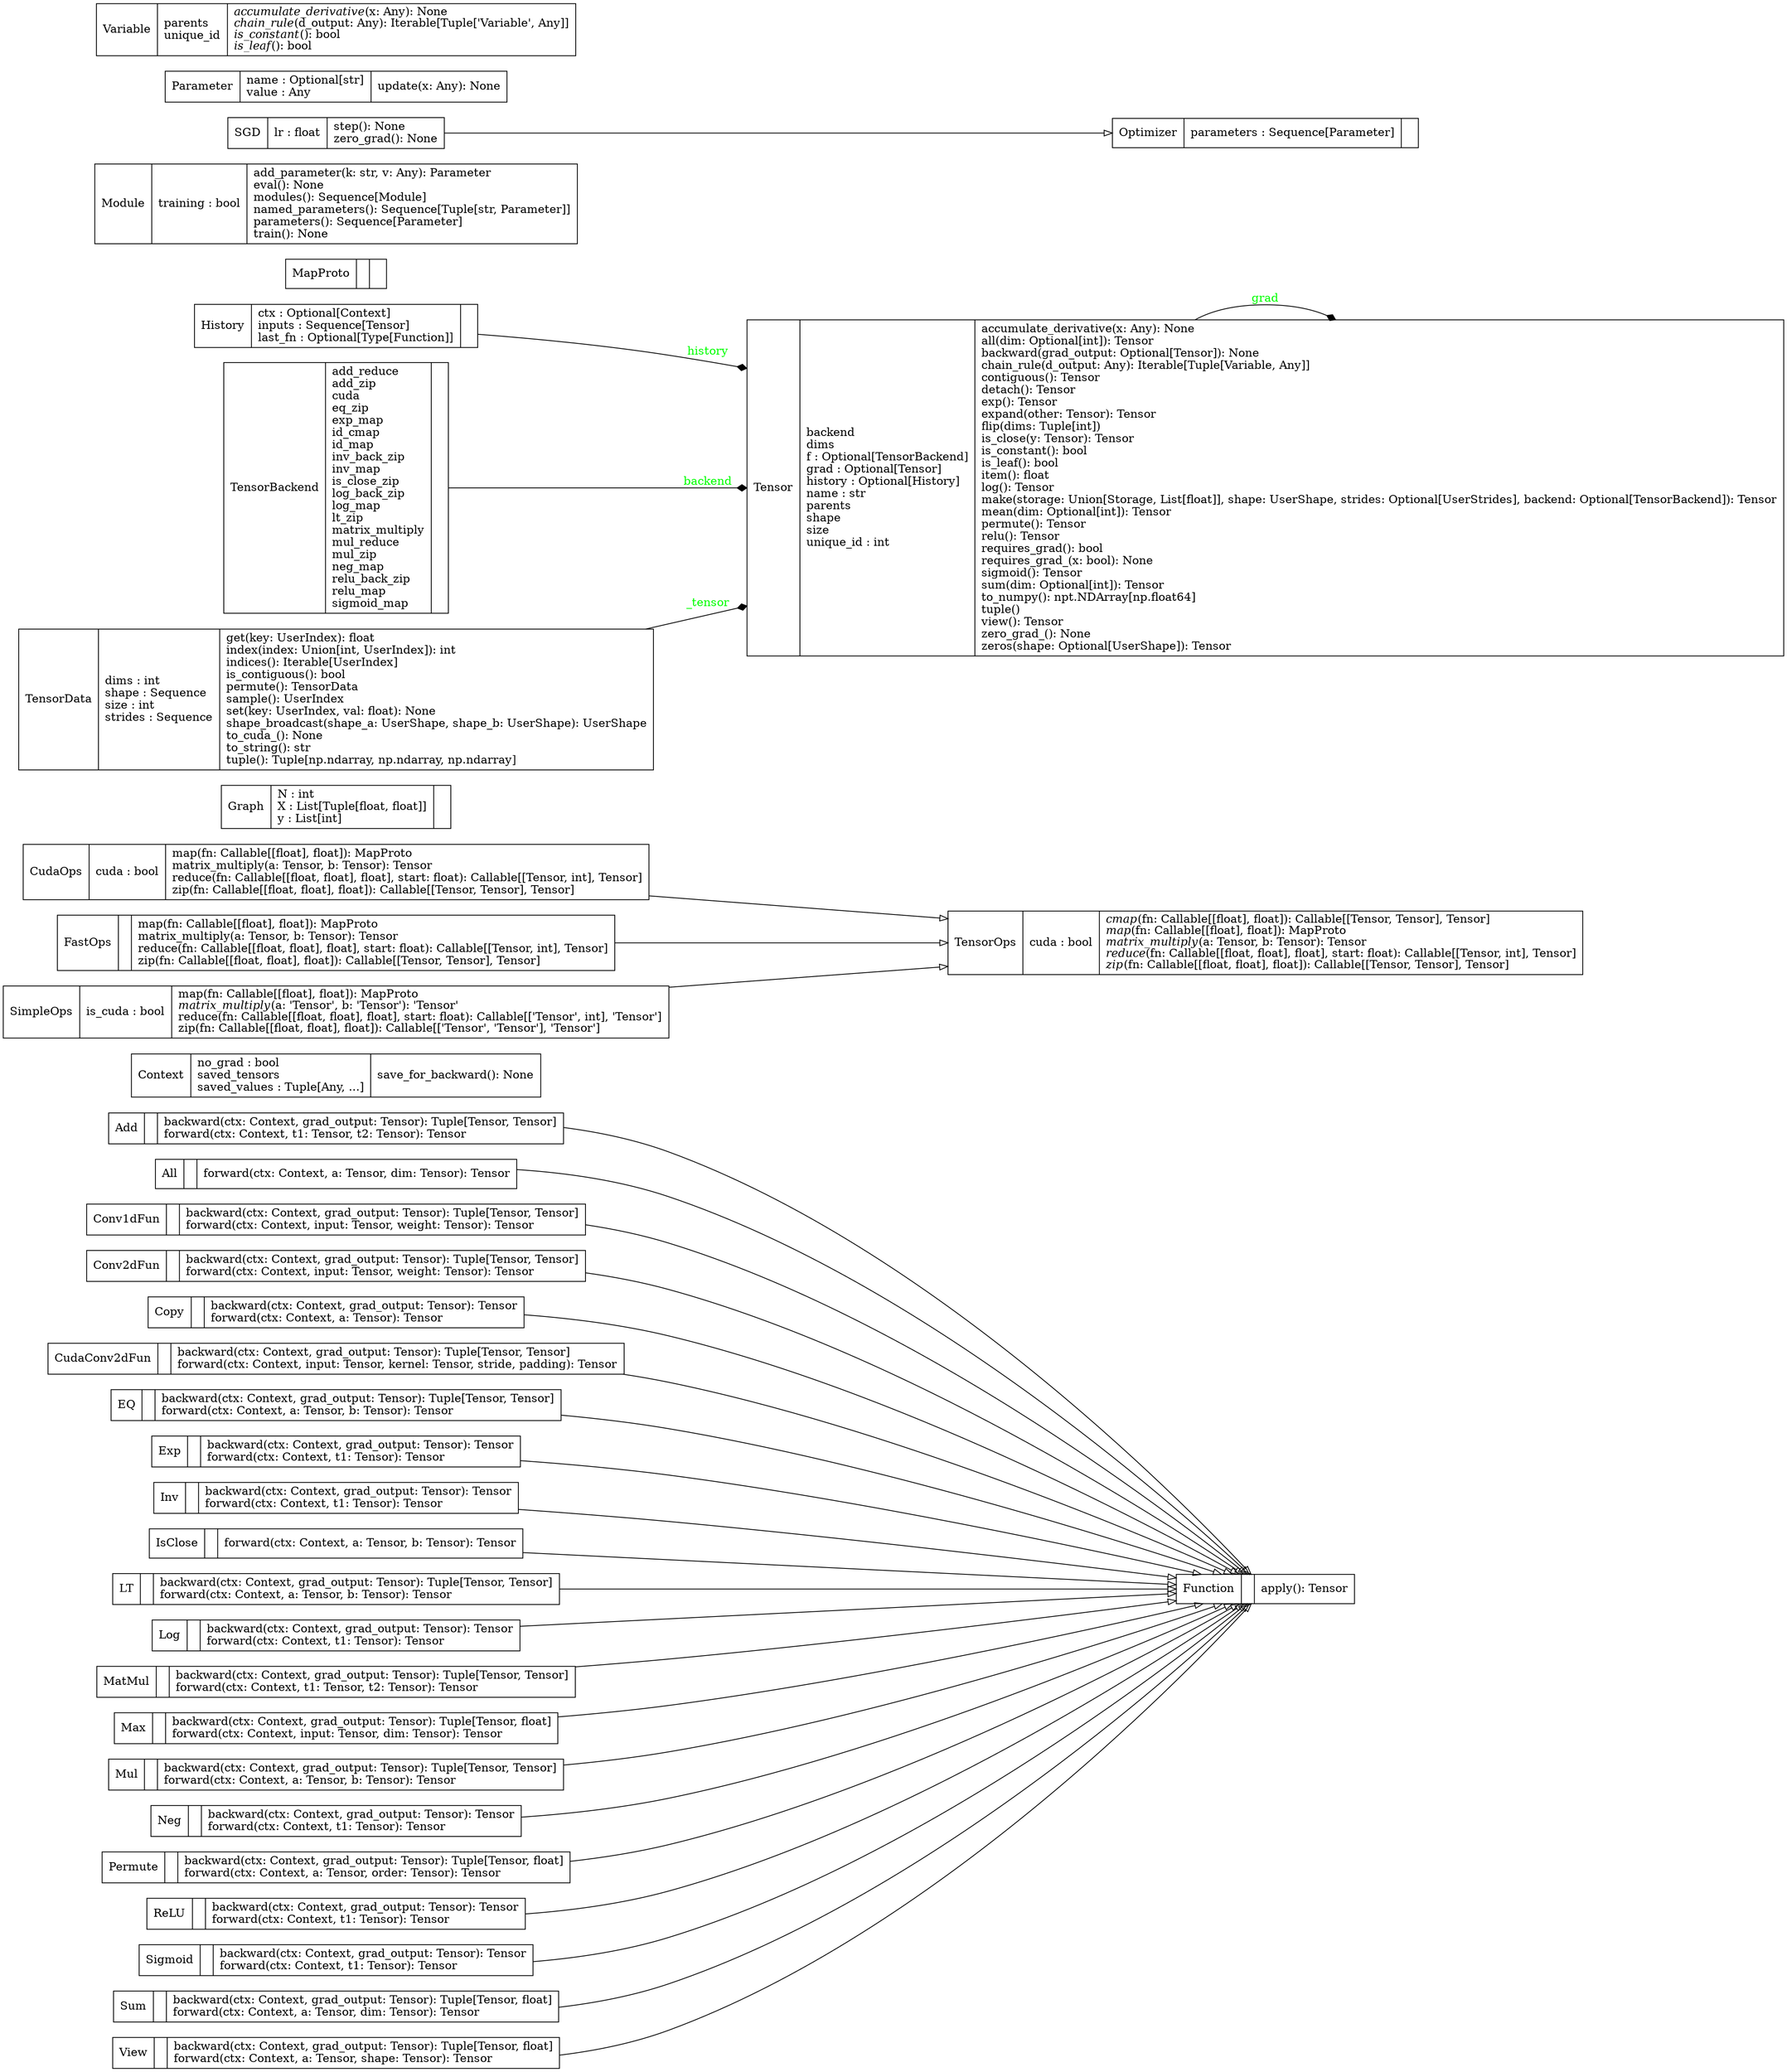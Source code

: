 digraph "classes" {
rankdir=LR
charset="utf-8"
"minitorch.tensor_functions.Add" [color="black", fontcolor="black", label=<{Add|<br ALIGN="LEFT"/>|backward(ctx: Context, grad_output: Tensor): Tuple[Tensor, Tensor]<br ALIGN="LEFT"/>forward(ctx: Context, t1: Tensor, t2: Tensor): Tensor<br ALIGN="LEFT"/>}>, shape="record", style="solid"];
"minitorch.tensor_functions.All" [color="black", fontcolor="black", label=<{All|<br ALIGN="LEFT"/>|forward(ctx: Context, a: Tensor, dim: Tensor): Tensor<br ALIGN="LEFT"/>}>, shape="record", style="solid"];
"minitorch.autodiff.Context" [color="black", fontcolor="black", label=<{Context|no_grad : bool<br ALIGN="LEFT"/>saved_tensors<br ALIGN="LEFT"/>saved_values : Tuple[Any, ...]<br ALIGN="LEFT"/>|save_for_backward(): None<br ALIGN="LEFT"/>}>, shape="record", style="solid"];
"minitorch.fast_conv.Conv1dFun" [color="black", fontcolor="black", label=<{Conv1dFun|<br ALIGN="LEFT"/>|backward(ctx: Context, grad_output: Tensor): Tuple[Tensor, Tensor]<br ALIGN="LEFT"/>forward(ctx: Context, input: Tensor, weight: Tensor): Tensor<br ALIGN="LEFT"/>}>, shape="record", style="solid"];
"minitorch.fast_conv.Conv2dFun" [color="black", fontcolor="black", label=<{Conv2dFun|<br ALIGN="LEFT"/>|backward(ctx: Context, grad_output: Tensor): Tuple[Tensor, Tensor]<br ALIGN="LEFT"/>forward(ctx: Context, input: Tensor, weight: Tensor): Tensor<br ALIGN="LEFT"/>}>, shape="record", style="solid"];
"minitorch.tensor_functions.Copy" [color="black", fontcolor="black", label=<{Copy|<br ALIGN="LEFT"/>|backward(ctx: Context, grad_output: Tensor): Tensor<br ALIGN="LEFT"/>forward(ctx: Context, a: Tensor): Tensor<br ALIGN="LEFT"/>}>, shape="record", style="solid"];
"minitorch.cuda_conv.CudaConv2dFun" [color="black", fontcolor="black", label=<{CudaConv2dFun|<br ALIGN="LEFT"/>|backward(ctx: Context, grad_output: Tensor): Tuple[Tensor, Tensor]<br ALIGN="LEFT"/>forward(ctx: Context, input: Tensor, kernel: Tensor, stride, padding): Tensor<br ALIGN="LEFT"/>}>, shape="record", style="solid"];
"minitorch.cuda_ops.CudaOps" [color="black", fontcolor="black", label=<{CudaOps|cuda : bool<br ALIGN="LEFT"/>|map(fn: Callable[[float], float]): MapProto<br ALIGN="LEFT"/>matrix_multiply(a: Tensor, b: Tensor): Tensor<br ALIGN="LEFT"/>reduce(fn: Callable[[float, float], float], start: float): Callable[[Tensor, int], Tensor]<br ALIGN="LEFT"/>zip(fn: Callable[[float, float], float]): Callable[[Tensor, Tensor], Tensor]<br ALIGN="LEFT"/>}>, shape="record", style="solid"];
"minitorch.tensor_functions.EQ" [color="black", fontcolor="black", label=<{EQ|<br ALIGN="LEFT"/>|backward(ctx: Context, grad_output: Tensor): Tuple[Tensor, Tensor]<br ALIGN="LEFT"/>forward(ctx: Context, a: Tensor, b: Tensor): Tensor<br ALIGN="LEFT"/>}>, shape="record", style="solid"];
"minitorch.tensor_functions.Exp" [color="black", fontcolor="black", label=<{Exp|<br ALIGN="LEFT"/>|backward(ctx: Context, grad_output: Tensor): Tensor<br ALIGN="LEFT"/>forward(ctx: Context, t1: Tensor): Tensor<br ALIGN="LEFT"/>}>, shape="record", style="solid"];
"minitorch.fast_ops.FastOps" [color="black", fontcolor="black", label=<{FastOps|<br ALIGN="LEFT"/>|map(fn: Callable[[float], float]): MapProto<br ALIGN="LEFT"/>matrix_multiply(a: Tensor, b: Tensor): Tensor<br ALIGN="LEFT"/>reduce(fn: Callable[[float, float], float], start: float): Callable[[Tensor, int], Tensor]<br ALIGN="LEFT"/>zip(fn: Callable[[float, float], float]): Callable[[Tensor, Tensor], Tensor]<br ALIGN="LEFT"/>}>, shape="record", style="solid"];
"minitorch.tensor_functions.Function" [color="black", fontcolor="black", label=<{Function|<br ALIGN="LEFT"/>|apply(): Tensor<br ALIGN="LEFT"/>}>, shape="record", style="solid"];
"minitorch.datasets.Graph" [color="black", fontcolor="black", label=<{Graph|N : int<br ALIGN="LEFT"/>X : List[Tuple[float, float]]<br ALIGN="LEFT"/>y : List[int]<br ALIGN="LEFT"/>|}>, shape="record", style="solid"];
"minitorch.tensor.History" [color="black", fontcolor="black", label=<{History|ctx : Optional[Context]<br ALIGN="LEFT"/>inputs : Sequence[Tensor]<br ALIGN="LEFT"/>last_fn : Optional[Type[Function]]<br ALIGN="LEFT"/>|}>, shape="record", style="solid"];
"minitorch.tensor_functions.Inv" [color="black", fontcolor="black", label=<{Inv|<br ALIGN="LEFT"/>|backward(ctx: Context, grad_output: Tensor): Tensor<br ALIGN="LEFT"/>forward(ctx: Context, t1: Tensor): Tensor<br ALIGN="LEFT"/>}>, shape="record", style="solid"];
"minitorch.tensor_functions.IsClose" [color="black", fontcolor="black", label=<{IsClose|<br ALIGN="LEFT"/>|forward(ctx: Context, a: Tensor, b: Tensor): Tensor<br ALIGN="LEFT"/>}>, shape="record", style="solid"];
"minitorch.tensor_functions.LT" [color="black", fontcolor="black", label=<{LT|<br ALIGN="LEFT"/>|backward(ctx: Context, grad_output: Tensor): Tuple[Tensor, Tensor]<br ALIGN="LEFT"/>forward(ctx: Context, a: Tensor, b: Tensor): Tensor<br ALIGN="LEFT"/>}>, shape="record", style="solid"];
"minitorch.tensor_functions.Log" [color="black", fontcolor="black", label=<{Log|<br ALIGN="LEFT"/>|backward(ctx: Context, grad_output: Tensor): Tensor<br ALIGN="LEFT"/>forward(ctx: Context, t1: Tensor): Tensor<br ALIGN="LEFT"/>}>, shape="record", style="solid"];
"minitorch.tensor_ops.MapProto" [color="black", fontcolor="black", label=<{MapProto|<br ALIGN="LEFT"/>|}>, shape="record", style="solid"];
"minitorch.tensor_functions.MatMul" [color="black", fontcolor="black", label=<{MatMul|<br ALIGN="LEFT"/>|backward(ctx: Context, grad_output: Tensor): Tuple[Tensor, Tensor]<br ALIGN="LEFT"/>forward(ctx: Context, t1: Tensor, t2: Tensor): Tensor<br ALIGN="LEFT"/>}>, shape="record", style="solid"];
"minitorch.nn.Max" [color="black", fontcolor="black", label=<{Max|<br ALIGN="LEFT"/>|backward(ctx: Context, grad_output: Tensor): Tuple[Tensor, float]<br ALIGN="LEFT"/>forward(ctx: Context, input: Tensor, dim: Tensor): Tensor<br ALIGN="LEFT"/>}>, shape="record", style="solid"];
"minitorch.module.Module" [color="black", fontcolor="black", label=<{Module|training : bool<br ALIGN="LEFT"/>|add_parameter(k: str, v: Any): Parameter<br ALIGN="LEFT"/>eval(): None<br ALIGN="LEFT"/>modules(): Sequence[Module]<br ALIGN="LEFT"/>named_parameters(): Sequence[Tuple[str, Parameter]]<br ALIGN="LEFT"/>parameters(): Sequence[Parameter]<br ALIGN="LEFT"/>train(): None<br ALIGN="LEFT"/>}>, shape="record", style="solid"];
"minitorch.tensor_functions.Mul" [color="black", fontcolor="black", label=<{Mul|<br ALIGN="LEFT"/>|backward(ctx: Context, grad_output: Tensor): Tuple[Tensor, Tensor]<br ALIGN="LEFT"/>forward(ctx: Context, a: Tensor, b: Tensor): Tensor<br ALIGN="LEFT"/>}>, shape="record", style="solid"];
"minitorch.tensor_functions.Neg" [color="black", fontcolor="black", label=<{Neg|<br ALIGN="LEFT"/>|backward(ctx: Context, grad_output: Tensor): Tensor<br ALIGN="LEFT"/>forward(ctx: Context, t1: Tensor): Tensor<br ALIGN="LEFT"/>}>, shape="record", style="solid"];
"minitorch.optim.Optimizer" [color="black", fontcolor="black", label=<{Optimizer|parameters : Sequence[Parameter]<br ALIGN="LEFT"/>|}>, shape="record", style="solid"];
"minitorch.module.Parameter" [color="black", fontcolor="black", label=<{Parameter|name : Optional[str]<br ALIGN="LEFT"/>value : Any<br ALIGN="LEFT"/>|update(x: Any): None<br ALIGN="LEFT"/>}>, shape="record", style="solid"];
"minitorch.tensor_functions.Permute" [color="black", fontcolor="black", label=<{Permute|<br ALIGN="LEFT"/>|backward(ctx: Context, grad_output: Tensor): Tuple[Tensor, float]<br ALIGN="LEFT"/>forward(ctx: Context, a: Tensor, order: Tensor): Tensor<br ALIGN="LEFT"/>}>, shape="record", style="solid"];
"minitorch.tensor_functions.ReLU" [color="black", fontcolor="black", label=<{ReLU|<br ALIGN="LEFT"/>|backward(ctx: Context, grad_output: Tensor): Tensor<br ALIGN="LEFT"/>forward(ctx: Context, t1: Tensor): Tensor<br ALIGN="LEFT"/>}>, shape="record", style="solid"];
"minitorch.optim.SGD" [color="black", fontcolor="black", label=<{SGD|lr : float<br ALIGN="LEFT"/>|step(): None<br ALIGN="LEFT"/>zero_grad(): None<br ALIGN="LEFT"/>}>, shape="record", style="solid"];
"minitorch.tensor_functions.Sigmoid" [color="black", fontcolor="black", label=<{Sigmoid|<br ALIGN="LEFT"/>|backward(ctx: Context, grad_output: Tensor): Tensor<br ALIGN="LEFT"/>forward(ctx: Context, t1: Tensor): Tensor<br ALIGN="LEFT"/>}>, shape="record", style="solid"];
"minitorch.tensor_ops.SimpleOps" [color="black", fontcolor="black", label=<{SimpleOps|is_cuda : bool<br ALIGN="LEFT"/>|map(fn: Callable[[float], float]): MapProto<br ALIGN="LEFT"/><I>matrix_multiply</I>(a: 'Tensor', b: 'Tensor'): 'Tensor'<br ALIGN="LEFT"/>reduce(fn: Callable[[float, float], float], start: float): Callable[['Tensor', int], 'Tensor']<br ALIGN="LEFT"/>zip(fn: Callable[[float, float], float]): Callable[['Tensor', 'Tensor'], 'Tensor']<br ALIGN="LEFT"/>}>, shape="record", style="solid"];
"minitorch.tensor_functions.Sum" [color="black", fontcolor="black", label=<{Sum|<br ALIGN="LEFT"/>|backward(ctx: Context, grad_output: Tensor): Tuple[Tensor, float]<br ALIGN="LEFT"/>forward(ctx: Context, a: Tensor, dim: Tensor): Tensor<br ALIGN="LEFT"/>}>, shape="record", style="solid"];
"minitorch.tensor.Tensor" [color="black", fontcolor="black", label=<{Tensor|backend<br ALIGN="LEFT"/>dims<br ALIGN="LEFT"/>f : Optional[TensorBackend]<br ALIGN="LEFT"/>grad : Optional[Tensor]<br ALIGN="LEFT"/>history : Optional[History]<br ALIGN="LEFT"/>name : str<br ALIGN="LEFT"/>parents<br ALIGN="LEFT"/>shape<br ALIGN="LEFT"/>size<br ALIGN="LEFT"/>unique_id : int<br ALIGN="LEFT"/>|accumulate_derivative(x: Any): None<br ALIGN="LEFT"/>all(dim: Optional[int]): Tensor<br ALIGN="LEFT"/>backward(grad_output: Optional[Tensor]): None<br ALIGN="LEFT"/>chain_rule(d_output: Any): Iterable[Tuple[Variable, Any]]<br ALIGN="LEFT"/>contiguous(): Tensor<br ALIGN="LEFT"/>detach(): Tensor<br ALIGN="LEFT"/>exp(): Tensor<br ALIGN="LEFT"/>expand(other: Tensor): Tensor<br ALIGN="LEFT"/>flip(dims: Tuple[int])<br ALIGN="LEFT"/>is_close(y: Tensor): Tensor<br ALIGN="LEFT"/>is_constant(): bool<br ALIGN="LEFT"/>is_leaf(): bool<br ALIGN="LEFT"/>item(): float<br ALIGN="LEFT"/>log(): Tensor<br ALIGN="LEFT"/>make(storage: Union[Storage, List[float]], shape: UserShape, strides: Optional[UserStrides], backend: Optional[TensorBackend]): Tensor<br ALIGN="LEFT"/>mean(dim: Optional[int]): Tensor<br ALIGN="LEFT"/>permute(): Tensor<br ALIGN="LEFT"/>relu(): Tensor<br ALIGN="LEFT"/>requires_grad(): bool<br ALIGN="LEFT"/>requires_grad_(x: bool): None<br ALIGN="LEFT"/>sigmoid(): Tensor<br ALIGN="LEFT"/>sum(dim: Optional[int]): Tensor<br ALIGN="LEFT"/>to_numpy(): npt.NDArray[np.float64]<br ALIGN="LEFT"/>tuple()<br ALIGN="LEFT"/>view(): Tensor<br ALIGN="LEFT"/>zero_grad_(): None<br ALIGN="LEFT"/>zeros(shape: Optional[UserShape]): Tensor<br ALIGN="LEFT"/>}>, shape="record", style="solid"];
"minitorch.tensor_ops.TensorBackend" [color="black", fontcolor="black", label=<{TensorBackend|add_reduce<br ALIGN="LEFT"/>add_zip<br ALIGN="LEFT"/>cuda<br ALIGN="LEFT"/>eq_zip<br ALIGN="LEFT"/>exp_map<br ALIGN="LEFT"/>id_cmap<br ALIGN="LEFT"/>id_map<br ALIGN="LEFT"/>inv_back_zip<br ALIGN="LEFT"/>inv_map<br ALIGN="LEFT"/>is_close_zip<br ALIGN="LEFT"/>log_back_zip<br ALIGN="LEFT"/>log_map<br ALIGN="LEFT"/>lt_zip<br ALIGN="LEFT"/>matrix_multiply<br ALIGN="LEFT"/>mul_reduce<br ALIGN="LEFT"/>mul_zip<br ALIGN="LEFT"/>neg_map<br ALIGN="LEFT"/>relu_back_zip<br ALIGN="LEFT"/>relu_map<br ALIGN="LEFT"/>sigmoid_map<br ALIGN="LEFT"/>|}>, shape="record", style="solid"];
"minitorch.tensor_data.TensorData" [color="black", fontcolor="black", label=<{TensorData|dims : int<br ALIGN="LEFT"/>shape : Sequence<br ALIGN="LEFT"/>size : int<br ALIGN="LEFT"/>strides : Sequence<br ALIGN="LEFT"/>|get(key: UserIndex): float<br ALIGN="LEFT"/>index(index: Union[int, UserIndex]): int<br ALIGN="LEFT"/>indices(): Iterable[UserIndex]<br ALIGN="LEFT"/>is_contiguous(): bool<br ALIGN="LEFT"/>permute(): TensorData<br ALIGN="LEFT"/>sample(): UserIndex<br ALIGN="LEFT"/>set(key: UserIndex, val: float): None<br ALIGN="LEFT"/>shape_broadcast(shape_a: UserShape, shape_b: UserShape): UserShape<br ALIGN="LEFT"/>to_cuda_(): None<br ALIGN="LEFT"/>to_string(): str<br ALIGN="LEFT"/>tuple(): Tuple[np.ndarray, np.ndarray, np.ndarray]<br ALIGN="LEFT"/>}>, shape="record", style="solid"];
"minitorch.tensor_ops.TensorOps" [color="black", fontcolor="black", label=<{TensorOps|cuda : bool<br ALIGN="LEFT"/>|<I>cmap</I>(fn: Callable[[float], float]): Callable[[Tensor, Tensor], Tensor]<br ALIGN="LEFT"/><I>map</I>(fn: Callable[[float], float]): MapProto<br ALIGN="LEFT"/><I>matrix_multiply</I>(a: Tensor, b: Tensor): Tensor<br ALIGN="LEFT"/><I>reduce</I>(fn: Callable[[float, float], float], start: float): Callable[[Tensor, int], Tensor]<br ALIGN="LEFT"/><I>zip</I>(fn: Callable[[float, float], float]): Callable[[Tensor, Tensor], Tensor]<br ALIGN="LEFT"/>}>, shape="record", style="solid"];
"minitorch.autodiff.Variable" [color="black", fontcolor="black", label=<{Variable|parents<br ALIGN="LEFT"/>unique_id<br ALIGN="LEFT"/>|<I>accumulate_derivative</I>(x: Any): None<br ALIGN="LEFT"/><I>chain_rule</I>(d_output: Any): Iterable[Tuple['Variable', Any]]<br ALIGN="LEFT"/><I>is_constant</I>(): bool<br ALIGN="LEFT"/><I>is_leaf</I>(): bool<br ALIGN="LEFT"/>}>, shape="record", style="solid"];
"minitorch.tensor_functions.View" [color="black", fontcolor="black", label=<{View|<br ALIGN="LEFT"/>|backward(ctx: Context, grad_output: Tensor): Tuple[Tensor, float]<br ALIGN="LEFT"/>forward(ctx: Context, a: Tensor, shape: Tensor): Tensor<br ALIGN="LEFT"/>}>, shape="record", style="solid"];
"minitorch.cuda_conv.CudaConv2dFun" -> "minitorch.tensor_functions.Function" [arrowhead="empty", arrowtail="none"];
"minitorch.cuda_ops.CudaOps" -> "minitorch.tensor_ops.TensorOps" [arrowhead="empty", arrowtail="none"];
"minitorch.fast_conv.Conv1dFun" -> "minitorch.tensor_functions.Function" [arrowhead="empty", arrowtail="none"];
"minitorch.fast_conv.Conv2dFun" -> "minitorch.tensor_functions.Function" [arrowhead="empty", arrowtail="none"];
"minitorch.fast_ops.FastOps" -> "minitorch.tensor_ops.TensorOps" [arrowhead="empty", arrowtail="none"];
"minitorch.nn.Max" -> "minitorch.tensor_functions.Function" [arrowhead="empty", arrowtail="none"];
"minitorch.optim.SGD" -> "minitorch.optim.Optimizer" [arrowhead="empty", arrowtail="none"];
"minitorch.tensor_functions.Add" -> "minitorch.tensor_functions.Function" [arrowhead="empty", arrowtail="none"];
"minitorch.tensor_functions.All" -> "minitorch.tensor_functions.Function" [arrowhead="empty", arrowtail="none"];
"minitorch.tensor_functions.Copy" -> "minitorch.tensor_functions.Function" [arrowhead="empty", arrowtail="none"];
"minitorch.tensor_functions.EQ" -> "minitorch.tensor_functions.Function" [arrowhead="empty", arrowtail="none"];
"minitorch.tensor_functions.Exp" -> "minitorch.tensor_functions.Function" [arrowhead="empty", arrowtail="none"];
"minitorch.tensor_functions.Inv" -> "minitorch.tensor_functions.Function" [arrowhead="empty", arrowtail="none"];
"minitorch.tensor_functions.IsClose" -> "minitorch.tensor_functions.Function" [arrowhead="empty", arrowtail="none"];
"minitorch.tensor_functions.LT" -> "minitorch.tensor_functions.Function" [arrowhead="empty", arrowtail="none"];
"minitorch.tensor_functions.Log" -> "minitorch.tensor_functions.Function" [arrowhead="empty", arrowtail="none"];
"minitorch.tensor_functions.MatMul" -> "minitorch.tensor_functions.Function" [arrowhead="empty", arrowtail="none"];
"minitorch.tensor_functions.Mul" -> "minitorch.tensor_functions.Function" [arrowhead="empty", arrowtail="none"];
"minitorch.tensor_functions.Neg" -> "minitorch.tensor_functions.Function" [arrowhead="empty", arrowtail="none"];
"minitorch.tensor_functions.Permute" -> "minitorch.tensor_functions.Function" [arrowhead="empty", arrowtail="none"];
"minitorch.tensor_functions.ReLU" -> "minitorch.tensor_functions.Function" [arrowhead="empty", arrowtail="none"];
"minitorch.tensor_functions.Sigmoid" -> "minitorch.tensor_functions.Function" [arrowhead="empty", arrowtail="none"];
"minitorch.tensor_functions.Sum" -> "minitorch.tensor_functions.Function" [arrowhead="empty", arrowtail="none"];
"minitorch.tensor_functions.View" -> "minitorch.tensor_functions.Function" [arrowhead="empty", arrowtail="none"];
"minitorch.tensor_ops.SimpleOps" -> "minitorch.tensor_ops.TensorOps" [arrowhead="empty", arrowtail="none"];
"minitorch.tensor.History" -> "minitorch.tensor.Tensor" [arrowhead="diamond", arrowtail="none", fontcolor="green", label="history", style="solid"];
"minitorch.tensor.Tensor" -> "minitorch.tensor.Tensor" [arrowhead="diamond", arrowtail="none", fontcolor="green", label="grad", style="solid"];
"minitorch.tensor_data.TensorData" -> "minitorch.tensor.Tensor" [arrowhead="diamond", arrowtail="none", fontcolor="green", label="_tensor", style="solid"];
"minitorch.tensor_ops.TensorBackend" -> "minitorch.tensor.Tensor" [arrowhead="diamond", arrowtail="none", fontcolor="green", label="backend", style="solid"];
}
